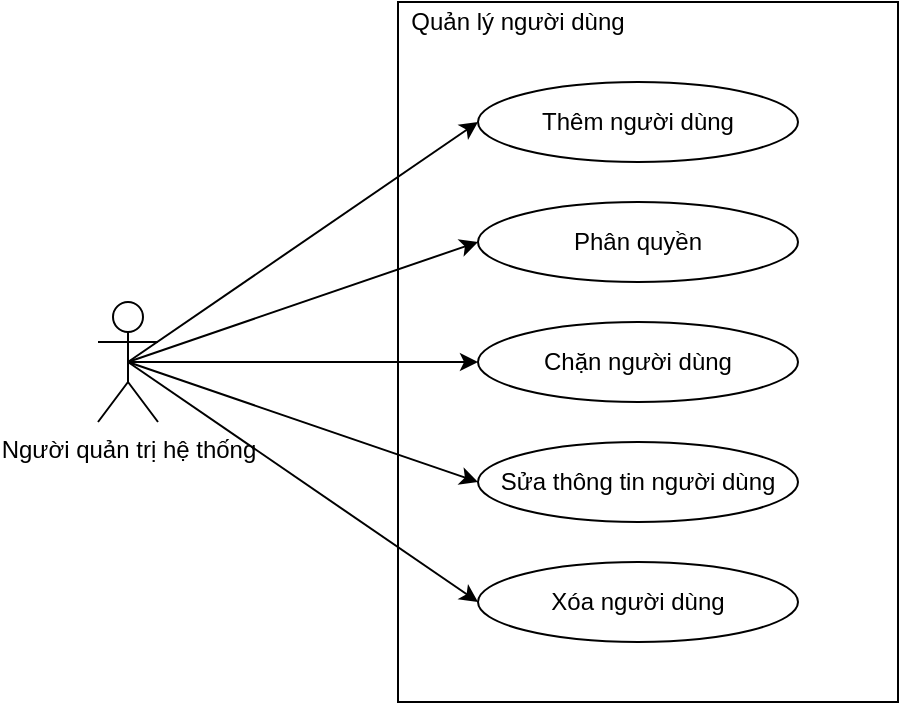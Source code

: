 <mxfile version="12.9.13" type="device"><diagram id="aivtsLKhyMCGxabp3EdJ" name="Page-1"><mxGraphModel dx="852" dy="534" grid="0" gridSize="10" guides="1" tooltips="1" connect="1" arrows="1" fold="1" page="0" pageScale="1" pageWidth="850" pageHeight="1100" math="0" shadow="0"><root><mxCell id="0"/><mxCell id="1" parent="0"/><mxCell id="cR1S93BgbyzCgHqvS6td-1" value="" style="rounded=0;whiteSpace=wrap;html=1;" vertex="1" parent="1"><mxGeometry x="300" y="110" width="250" height="350" as="geometry"/></mxCell><mxCell id="cR1S93BgbyzCgHqvS6td-2" value="Quản lý người dùng" style="text;html=1;strokeColor=none;fillColor=none;align=center;verticalAlign=middle;whiteSpace=wrap;rounded=0;" vertex="1" parent="1"><mxGeometry x="300" y="110" width="120" height="20" as="geometry"/></mxCell><mxCell id="cR1S93BgbyzCgHqvS6td-3" value="Thêm người dùng" style="ellipse;whiteSpace=wrap;html=1;" vertex="1" parent="1"><mxGeometry x="340" y="150" width="160" height="40" as="geometry"/></mxCell><mxCell id="cR1S93BgbyzCgHqvS6td-4" value="Phân quyền" style="ellipse;whiteSpace=wrap;html=1;" vertex="1" parent="1"><mxGeometry x="340" y="210" width="160" height="40" as="geometry"/></mxCell><mxCell id="cR1S93BgbyzCgHqvS6td-5" value="Chặn người dùng" style="ellipse;whiteSpace=wrap;html=1;" vertex="1" parent="1"><mxGeometry x="340" y="270" width="160" height="40" as="geometry"/></mxCell><mxCell id="cR1S93BgbyzCgHqvS6td-6" value="Sửa thông tin người dùng" style="ellipse;whiteSpace=wrap;html=1;" vertex="1" parent="1"><mxGeometry x="340" y="330" width="160" height="40" as="geometry"/></mxCell><mxCell id="cR1S93BgbyzCgHqvS6td-7" value="Xóa người dùng" style="ellipse;whiteSpace=wrap;html=1;" vertex="1" parent="1"><mxGeometry x="340" y="390" width="160" height="40" as="geometry"/></mxCell><mxCell id="cR1S93BgbyzCgHqvS6td-8" value="Người quản trị hệ thống" style="shape=umlActor;verticalLabelPosition=bottom;labelBackgroundColor=#ffffff;verticalAlign=top;html=1;outlineConnect=0;" vertex="1" parent="1"><mxGeometry x="150" y="260" width="30" height="60" as="geometry"/></mxCell><mxCell id="cR1S93BgbyzCgHqvS6td-9" value="" style="endArrow=classic;html=1;exitX=0.5;exitY=0.5;exitDx=0;exitDy=0;exitPerimeter=0;entryX=0;entryY=0.5;entryDx=0;entryDy=0;" edge="1" parent="1" source="cR1S93BgbyzCgHqvS6td-8" target="cR1S93BgbyzCgHqvS6td-3"><mxGeometry width="50" height="50" relative="1" as="geometry"><mxPoint x="400" y="300" as="sourcePoint"/><mxPoint x="450" y="250" as="targetPoint"/></mxGeometry></mxCell><mxCell id="cR1S93BgbyzCgHqvS6td-10" value="" style="endArrow=classic;html=1;exitX=0.5;exitY=0.5;exitDx=0;exitDy=0;exitPerimeter=0;entryX=0;entryY=0.5;entryDx=0;entryDy=0;" edge="1" parent="1" source="cR1S93BgbyzCgHqvS6td-8" target="cR1S93BgbyzCgHqvS6td-4"><mxGeometry width="50" height="50" relative="1" as="geometry"><mxPoint x="220" y="340" as="sourcePoint"/><mxPoint x="270" y="290" as="targetPoint"/></mxGeometry></mxCell><mxCell id="cR1S93BgbyzCgHqvS6td-11" value="" style="endArrow=classic;html=1;exitX=0.5;exitY=0.5;exitDx=0;exitDy=0;exitPerimeter=0;entryX=0;entryY=0.5;entryDx=0;entryDy=0;" edge="1" parent="1" source="cR1S93BgbyzCgHqvS6td-8" target="cR1S93BgbyzCgHqvS6td-5"><mxGeometry width="50" height="50" relative="1" as="geometry"><mxPoint x="400" y="300" as="sourcePoint"/><mxPoint x="450" y="250" as="targetPoint"/></mxGeometry></mxCell><mxCell id="cR1S93BgbyzCgHqvS6td-12" value="" style="endArrow=classic;html=1;exitX=0.5;exitY=0.5;exitDx=0;exitDy=0;exitPerimeter=0;entryX=0;entryY=0.5;entryDx=0;entryDy=0;" edge="1" parent="1" source="cR1S93BgbyzCgHqvS6td-8" target="cR1S93BgbyzCgHqvS6td-6"><mxGeometry width="50" height="50" relative="1" as="geometry"><mxPoint x="400" y="300" as="sourcePoint"/><mxPoint x="450" y="250" as="targetPoint"/></mxGeometry></mxCell><mxCell id="cR1S93BgbyzCgHqvS6td-13" value="" style="endArrow=classic;html=1;exitX=0.5;exitY=0.5;exitDx=0;exitDy=0;exitPerimeter=0;entryX=0;entryY=0.5;entryDx=0;entryDy=0;" edge="1" parent="1" source="cR1S93BgbyzCgHqvS6td-8" target="cR1S93BgbyzCgHqvS6td-7"><mxGeometry width="50" height="50" relative="1" as="geometry"><mxPoint x="250" y="430" as="sourcePoint"/><mxPoint x="300" y="380" as="targetPoint"/></mxGeometry></mxCell></root></mxGraphModel></diagram></mxfile>